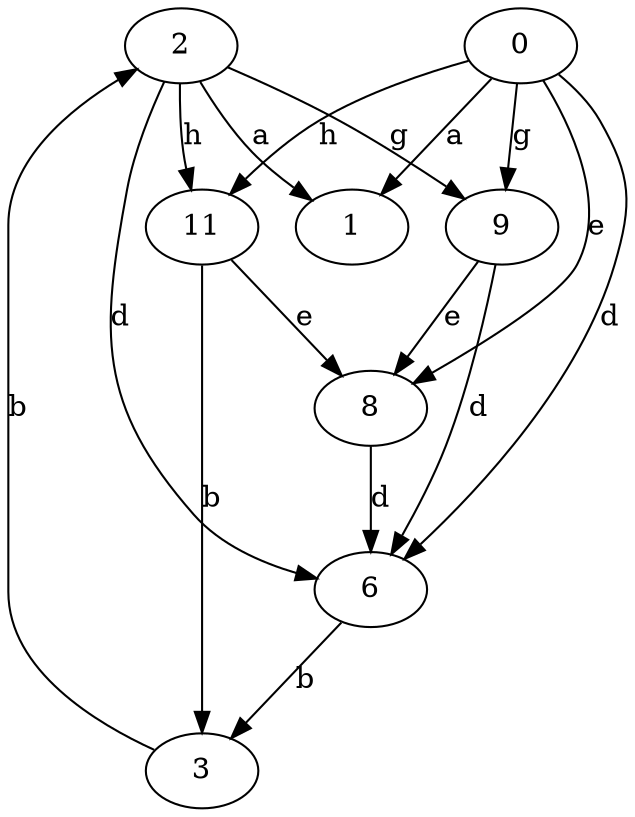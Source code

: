 strict digraph  {
1;
2;
3;
6;
8;
9;
11;
0;
2 -> 1  [label=a];
2 -> 6  [label=d];
2 -> 9  [label=g];
2 -> 11  [label=h];
3 -> 2  [label=b];
6 -> 3  [label=b];
8 -> 6  [label=d];
9 -> 6  [label=d];
9 -> 8  [label=e];
11 -> 3  [label=b];
11 -> 8  [label=e];
0 -> 1  [label=a];
0 -> 6  [label=d];
0 -> 8  [label=e];
0 -> 9  [label=g];
0 -> 11  [label=h];
}
